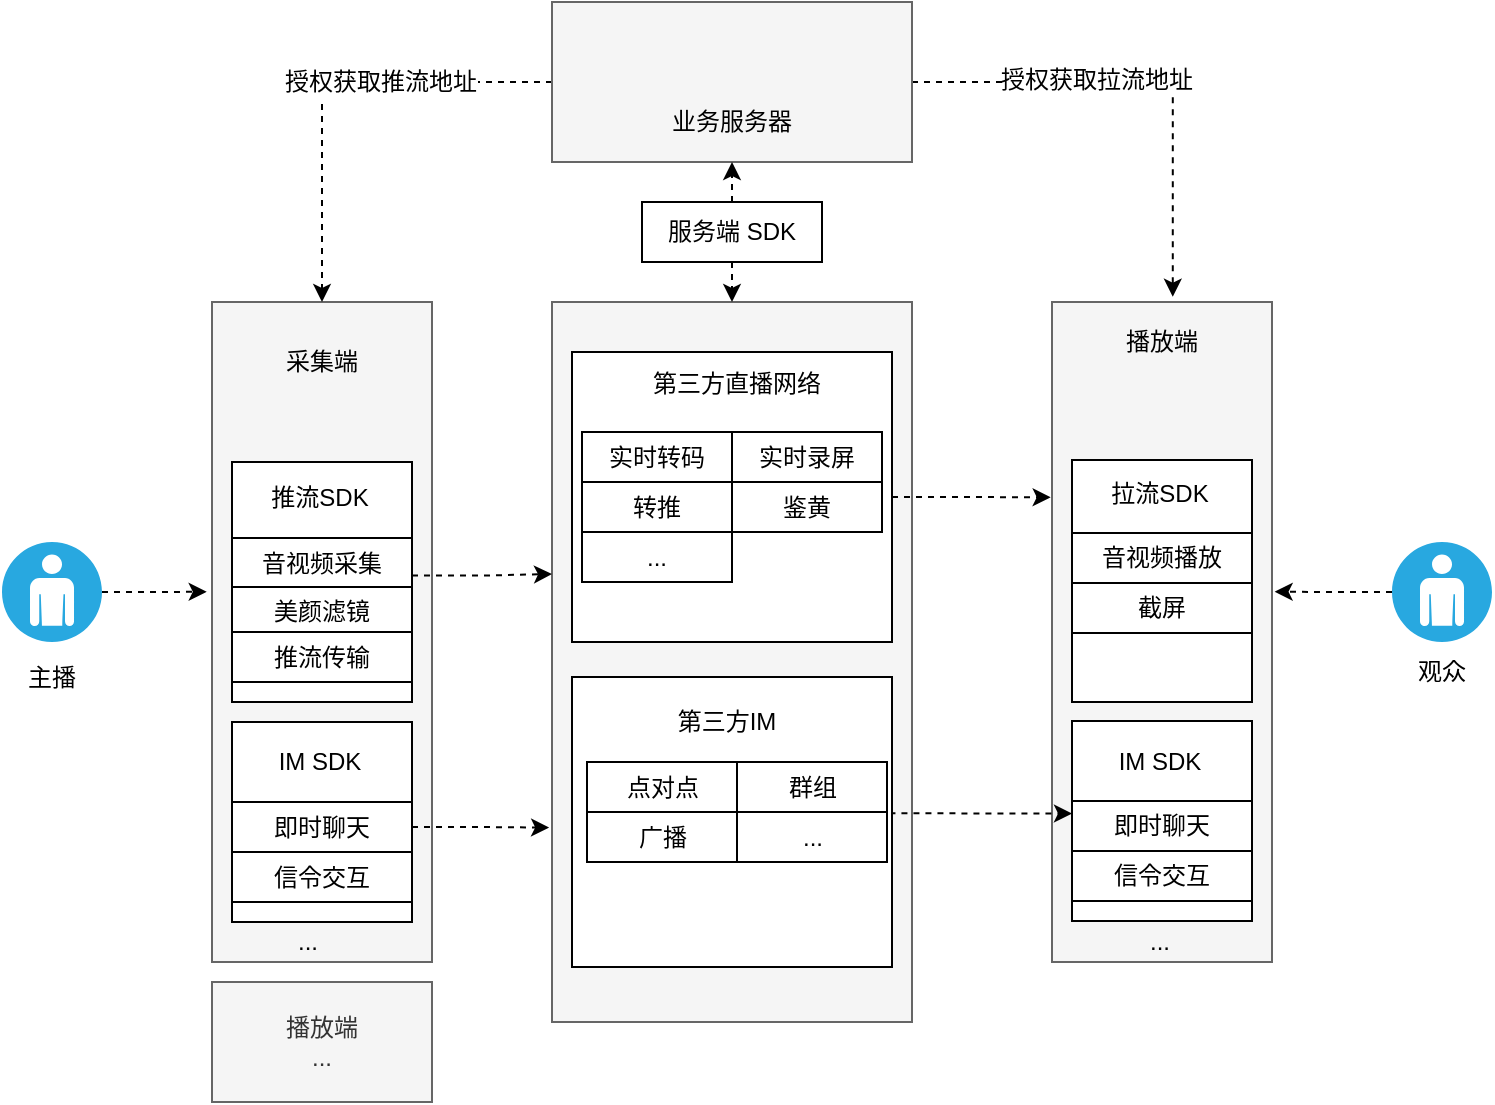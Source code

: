 <mxfile version="10.6.7" type="github"><diagram id="oesQ2IHil6tgki_5QlsM" name="直播"><mxGraphModel dx="932" dy="515" grid="1" gridSize="10" guides="1" tooltips="1" connect="1" arrows="1" fold="1" page="1" pageScale="1" pageWidth="827" pageHeight="1169" background="#ffffff" math="0" shadow="0"><root><mxCell id="0"/><mxCell id="1" parent="0"/><mxCell id="EyD_30xfjQtKq-Nvy-M9-2" value="" style="whiteSpace=wrap;html=1;fillColor=#f5f5f5;strokeColor=#666666;fontColor=#333333;" vertex="1" parent="1"><mxGeometry x="120" y="360" width="110" height="330" as="geometry"/></mxCell><mxCell id="EyD_30xfjQtKq-Nvy-M9-3" value="" style="whiteSpace=wrap;html=1;fillColor=#f5f5f5;strokeColor=#666666;fontColor=#333333;" vertex="1" parent="1"><mxGeometry x="290" y="360" width="180" height="360" as="geometry"/></mxCell><mxCell id="EyD_30xfjQtKq-Nvy-M9-46" style="edgeStyle=orthogonalEdgeStyle;rounded=0;orthogonalLoop=1;jettySize=auto;html=1;exitX=0;exitY=0.5;exitDx=0;exitDy=0;entryX=0.5;entryY=0;entryDx=0;entryDy=0;dashed=1;" edge="1" parent="1" source="EyD_30xfjQtKq-Nvy-M9-4" target="EyD_30xfjQtKq-Nvy-M9-2"><mxGeometry relative="1" as="geometry"/></mxCell><mxCell id="EyD_30xfjQtKq-Nvy-M9-47" value="授权获取推流地址" style="text;html=1;resizable=0;points=[];align=center;verticalAlign=middle;labelBackgroundColor=#ffffff;" vertex="1" connectable="0" parent="EyD_30xfjQtKq-Nvy-M9-46"><mxGeometry x="-0.236" relative="1" as="geometry"><mxPoint as="offset"/></mxGeometry></mxCell><mxCell id="EyD_30xfjQtKq-Nvy-M9-58" style="edgeStyle=orthogonalEdgeStyle;rounded=0;orthogonalLoop=1;jettySize=auto;html=1;exitX=1;exitY=0.5;exitDx=0;exitDy=0;entryX=0.549;entryY=-0.008;entryDx=0;entryDy=0;entryPerimeter=0;dashed=1;" edge="1" parent="1" source="EyD_30xfjQtKq-Nvy-M9-4" target="EyD_30xfjQtKq-Nvy-M9-7"><mxGeometry relative="1" as="geometry"/></mxCell><mxCell id="EyD_30xfjQtKq-Nvy-M9-59" value="授权获取拉流地址" style="text;html=1;resizable=0;points=[];align=center;verticalAlign=middle;labelBackgroundColor=#ffffff;" vertex="1" connectable="0" parent="EyD_30xfjQtKq-Nvy-M9-58"><mxGeometry x="-0.228" y="1" relative="1" as="geometry"><mxPoint as="offset"/></mxGeometry></mxCell><mxCell id="EyD_30xfjQtKq-Nvy-M9-4" value="" style="rounded=0;whiteSpace=wrap;html=1;fillColor=#f5f5f5;strokeColor=#666666;fontColor=#333333;" vertex="1" parent="1"><mxGeometry x="290" y="210" width="180" height="80" as="geometry"/></mxCell><mxCell id="EyD_30xfjQtKq-Nvy-M9-91" style="edgeStyle=orthogonalEdgeStyle;rounded=0;orthogonalLoop=1;jettySize=auto;html=1;exitX=1;exitY=0.5;exitDx=0;exitDy=0;exitPerimeter=0;entryX=-0.024;entryY=0.439;entryDx=0;entryDy=0;entryPerimeter=0;dashed=1;" edge="1" parent="1" source="EyD_30xfjQtKq-Nvy-M9-5" target="EyD_30xfjQtKq-Nvy-M9-2"><mxGeometry relative="1" as="geometry"/></mxCell><mxCell id="EyD_30xfjQtKq-Nvy-M9-5" value="" style="verticalLabelPosition=bottom;html=1;fillColor=#28A8E0;verticalAlign=top;points=[[0.145,0.145,0],[0.856,0.145,0],[0.855,0.855,0],[0.145,0.855,0],[0.5,0,0], [1,0.5,0], [0.5,1,0],[0,0.5,0]];pointerEvents=1;align=center;shape=mxgraph.cisco_safe.capability.user;" vertex="1" parent="1"><mxGeometry x="15" y="480" width="50" height="50" as="geometry"/></mxCell><mxCell id="EyD_30xfjQtKq-Nvy-M9-92" style="edgeStyle=orthogonalEdgeStyle;rounded=0;orthogonalLoop=1;jettySize=auto;html=1;exitX=0;exitY=0.5;exitDx=0;exitDy=0;exitPerimeter=0;entryX=1.012;entryY=0.439;entryDx=0;entryDy=0;entryPerimeter=0;dashed=1;" edge="1" parent="1" source="EyD_30xfjQtKq-Nvy-M9-6" target="EyD_30xfjQtKq-Nvy-M9-7"><mxGeometry relative="1" as="geometry"/></mxCell><mxCell id="EyD_30xfjQtKq-Nvy-M9-6" value="" style="verticalLabelPosition=bottom;html=1;fillColor=#28A8E0;verticalAlign=top;points=[[0.145,0.145,0],[0.856,0.145,0],[0.855,0.855,0],[0.145,0.855,0],[0.5,0,0], [1,0.5,0], [0.5,1,0],[0,0.5,0]];pointerEvents=1;align=center;shape=mxgraph.cisco_safe.capability.user;" vertex="1" parent="1"><mxGeometry x="710" y="480" width="50" height="50" as="geometry"/></mxCell><mxCell id="EyD_30xfjQtKq-Nvy-M9-7" value="" style="whiteSpace=wrap;html=1;fillColor=#f5f5f5;strokeColor=#666666;fontColor=#333333;" vertex="1" parent="1"><mxGeometry x="540" y="360" width="110" height="330" as="geometry"/></mxCell><mxCell id="EyD_30xfjQtKq-Nvy-M9-8" value="播放端&lt;br&gt;..." style="rounded=0;whiteSpace=wrap;html=1;fillColor=#f5f5f5;strokeColor=#666666;fontColor=#333333;" vertex="1" parent="1"><mxGeometry x="120" y="700" width="110" height="60" as="geometry"/></mxCell><mxCell id="EyD_30xfjQtKq-Nvy-M9-9" value="" style="rounded=0;whiteSpace=wrap;html=1;" vertex="1" parent="1"><mxGeometry x="130" y="440" width="90" height="120" as="geometry"/></mxCell><mxCell id="EyD_30xfjQtKq-Nvy-M9-12" value="采集端&lt;br&gt;" style="text;html=1;strokeColor=none;fillColor=none;align=center;verticalAlign=middle;whiteSpace=wrap;rounded=0;" vertex="1" parent="1"><mxGeometry x="155" y="380" width="40" height="20" as="geometry"/></mxCell><mxCell id="EyD_30xfjQtKq-Nvy-M9-14" value="播放端&lt;br&gt;" style="text;html=1;strokeColor=none;fillColor=none;align=center;verticalAlign=middle;whiteSpace=wrap;rounded=0;" vertex="1" parent="1"><mxGeometry x="575" y="370" width="40" height="20" as="geometry"/></mxCell><mxCell id="EyD_30xfjQtKq-Nvy-M9-17" value="" style="shape=image;html=1;verticalAlign=top;verticalLabelPosition=bottom;labelBackgroundColor=#ffffff;imageAspect=0;aspect=fixed;image=https://cdn2.iconfinder.com/data/icons/circle-icons-1/64/videocameraclassic-128.png" vertex="1" parent="1"><mxGeometry x="195" y="402.5" width="25" height="25" as="geometry"/></mxCell><mxCell id="EyD_30xfjQtKq-Nvy-M9-18" value="" style="shape=image;html=1;verticalAlign=top;verticalLabelPosition=bottom;labelBackgroundColor=#ffffff;imageAspect=0;aspect=fixed;image=https://cdn4.iconfinder.com/data/icons/iconsimple-logotypes/512/apple-128.png" vertex="1" parent="1"><mxGeometry x="162.5" y="400" width="25" height="25" as="geometry"/></mxCell><mxCell id="EyD_30xfjQtKq-Nvy-M9-24" value="" style="shape=image;html=1;verticalAlign=top;verticalLabelPosition=bottom;labelBackgroundColor=#ffffff;imageAspect=0;image=https://cdn4.iconfinder.com/data/icons/various-icons-2/128/Android.png;aspect=fixed;" vertex="1" parent="1"><mxGeometry x="130" y="401.5" width="25" height="25" as="geometry"/></mxCell><mxCell id="EyD_30xfjQtKq-Nvy-M9-26" value="推流SDK" style="text;html=1;strokeColor=none;fillColor=none;align=center;verticalAlign=middle;whiteSpace=wrap;rounded=0;" vertex="1" parent="1"><mxGeometry x="148" y="445" width="52" height="25" as="geometry"/></mxCell><mxCell id="EyD_30xfjQtKq-Nvy-M9-27" value="主播" style="text;html=1;strokeColor=none;fillColor=none;align=center;verticalAlign=middle;whiteSpace=wrap;rounded=0;" vertex="1" parent="1"><mxGeometry x="20" y="537.5" width="40" height="20" as="geometry"/></mxCell><mxCell id="EyD_30xfjQtKq-Nvy-M9-28" value="观众" style="text;html=1;strokeColor=none;fillColor=none;align=center;verticalAlign=middle;whiteSpace=wrap;rounded=0;" vertex="1" parent="1"><mxGeometry x="715" y="535" width="40" height="20" as="geometry"/></mxCell><mxCell id="EyD_30xfjQtKq-Nvy-M9-32" value="" style="shape=image;html=1;verticalAlign=top;verticalLabelPosition=bottom;labelBackgroundColor=#ffffff;imageAspect=0;aspect=fixed;image=https://cdn3.iconfinder.com/data/icons/basic-interface/100/database-128.png" vertex="1" parent="1"><mxGeometry x="360" y="220" width="40" height="40" as="geometry"/></mxCell><mxCell id="EyD_30xfjQtKq-Nvy-M9-33" value="业务服务器&lt;br&gt;" style="text;html=1;strokeColor=none;fillColor=none;align=center;verticalAlign=middle;whiteSpace=wrap;rounded=0;" vertex="1" parent="1"><mxGeometry x="345" y="260" width="70" height="20" as="geometry"/></mxCell><mxCell id="EyD_30xfjQtKq-Nvy-M9-67" style="edgeStyle=orthogonalEdgeStyle;rounded=0;orthogonalLoop=1;jettySize=auto;html=1;exitX=1;exitY=0.75;exitDx=0;exitDy=0;dashed=1;" edge="1" parent="1" source="EyD_30xfjQtKq-Nvy-M9-34"><mxGeometry relative="1" as="geometry"><mxPoint x="290" y="496" as="targetPoint"/></mxGeometry></mxCell><mxCell id="EyD_30xfjQtKq-Nvy-M9-34" value="音视频采集" style="rounded=0;whiteSpace=wrap;html=1;glass=0;shadow=0;comic=0;" vertex="1" parent="1"><mxGeometry x="130" y="478" width="90" height="25" as="geometry"/></mxCell><mxCell id="EyD_30xfjQtKq-Nvy-M9-35" value="美颜滤镜" style="rounded=0;whiteSpace=wrap;html=1;glass=0;shadow=0;comic=0;" vertex="1" parent="1"><mxGeometry x="130" y="502.5" width="90" height="25" as="geometry"/></mxCell><mxCell id="EyD_30xfjQtKq-Nvy-M9-36" value="" style="shape=image;html=1;verticalAlign=top;verticalLabelPosition=bottom;labelBackgroundColor=#ffffff;imageAspect=0;aspect=fixed;image=https://cdn4.iconfinder.com/data/icons/iconsimple-logotypes/512/apple-128.png" vertex="1" parent="1"><mxGeometry x="582.5" y="400.5" width="25" height="25" as="geometry"/></mxCell><mxCell id="EyD_30xfjQtKq-Nvy-M9-37" value="" style="shape=image;html=1;verticalAlign=top;verticalLabelPosition=bottom;labelBackgroundColor=#ffffff;imageAspect=0;image=https://cdn4.iconfinder.com/data/icons/various-icons-2/128/Android.png;aspect=fixed;" vertex="1" parent="1"><mxGeometry x="550" y="401.5" width="25" height="25" as="geometry"/></mxCell><mxCell id="EyD_30xfjQtKq-Nvy-M9-38" value="" style="shape=image;html=1;verticalAlign=top;verticalLabelPosition=bottom;labelBackgroundColor=#ffffff;imageAspect=0;aspect=fixed;image=https://cdn0.iconfinder.com/data/icons/social-media-2092/100/social-58-128.png;shadow=0;glass=0;comic=0;" vertex="1" parent="1"><mxGeometry x="615" y="402.5" width="25" height="25" as="geometry"/></mxCell><mxCell id="EyD_30xfjQtKq-Nvy-M9-39" value="推流传输" style="rounded=0;whiteSpace=wrap;html=1;glass=0;shadow=0;comic=0;" vertex="1" parent="1"><mxGeometry x="130" y="525" width="90" height="25" as="geometry"/></mxCell><mxCell id="EyD_30xfjQtKq-Nvy-M9-41" value="..." style="text;html=1;strokeColor=none;fillColor=none;align=center;verticalAlign=middle;whiteSpace=wrap;rounded=0;shadow=0;glass=0;comic=0;" vertex="1" parent="1"><mxGeometry x="148" y="670" width="40" height="20" as="geometry"/></mxCell><mxCell id="EyD_30xfjQtKq-Nvy-M9-55" style="edgeStyle=orthogonalEdgeStyle;rounded=0;orthogonalLoop=1;jettySize=auto;html=1;exitX=0.5;exitY=0;exitDx=0;exitDy=0;entryX=0.5;entryY=1;entryDx=0;entryDy=0;dashed=1;" edge="1" parent="1" source="EyD_30xfjQtKq-Nvy-M9-48" target="EyD_30xfjQtKq-Nvy-M9-4"><mxGeometry relative="1" as="geometry"/></mxCell><mxCell id="EyD_30xfjQtKq-Nvy-M9-56" style="edgeStyle=orthogonalEdgeStyle;rounded=0;orthogonalLoop=1;jettySize=auto;html=1;exitX=0.5;exitY=1;exitDx=0;exitDy=0;entryX=0.5;entryY=0;entryDx=0;entryDy=0;dashed=1;" edge="1" parent="1" source="EyD_30xfjQtKq-Nvy-M9-48" target="EyD_30xfjQtKq-Nvy-M9-3"><mxGeometry relative="1" as="geometry"/></mxCell><mxCell id="EyD_30xfjQtKq-Nvy-M9-48" value="服务端 SDK" style="rounded=0;whiteSpace=wrap;html=1;shadow=0;glass=0;comic=0;" vertex="1" parent="1"><mxGeometry x="335" y="310" width="90" height="30" as="geometry"/></mxCell><mxCell id="EyD_30xfjQtKq-Nvy-M9-50" value="" style="rounded=0;whiteSpace=wrap;html=1;" vertex="1" parent="1"><mxGeometry x="130" y="570" width="90" height="100" as="geometry"/></mxCell><mxCell id="EyD_30xfjQtKq-Nvy-M9-51" value="IM SDK" style="text;html=1;strokeColor=none;fillColor=none;align=center;verticalAlign=middle;whiteSpace=wrap;rounded=0;shadow=0;glass=0;comic=0;" vertex="1" parent="1"><mxGeometry x="148" y="580" width="52" height="20" as="geometry"/></mxCell><mxCell id="EyD_30xfjQtKq-Nvy-M9-68" style="edgeStyle=orthogonalEdgeStyle;rounded=0;orthogonalLoop=1;jettySize=auto;html=1;exitX=1;exitY=0.5;exitDx=0;exitDy=0;entryX=-0.008;entryY=0.73;entryDx=0;entryDy=0;entryPerimeter=0;dashed=1;" edge="1" parent="1" source="EyD_30xfjQtKq-Nvy-M9-53" target="EyD_30xfjQtKq-Nvy-M9-3"><mxGeometry relative="1" as="geometry"/></mxCell><mxCell id="EyD_30xfjQtKq-Nvy-M9-53" value="即时聊天" style="rounded=0;whiteSpace=wrap;html=1;glass=0;shadow=0;comic=0;" vertex="1" parent="1"><mxGeometry x="130" y="610" width="90" height="25" as="geometry"/></mxCell><mxCell id="EyD_30xfjQtKq-Nvy-M9-54" value="信令交互" style="rounded=0;whiteSpace=wrap;html=1;glass=0;shadow=0;comic=0;" vertex="1" parent="1"><mxGeometry x="130" y="635" width="90" height="25" as="geometry"/></mxCell><mxCell id="EyD_30xfjQtKq-Nvy-M9-70" style="edgeStyle=orthogonalEdgeStyle;rounded=0;orthogonalLoop=1;jettySize=auto;html=1;exitX=1;exitY=0.5;exitDx=0;exitDy=0;entryX=-0.006;entryY=0.296;entryDx=0;entryDy=0;entryPerimeter=0;dashed=1;" edge="1" parent="1" source="EyD_30xfjQtKq-Nvy-M9-60" target="EyD_30xfjQtKq-Nvy-M9-7"><mxGeometry relative="1" as="geometry"/></mxCell><mxCell id="EyD_30xfjQtKq-Nvy-M9-60" value="" style="rounded=0;whiteSpace=wrap;html=1;shadow=0;glass=0;comic=0;" vertex="1" parent="1"><mxGeometry x="300" y="385" width="160" height="145" as="geometry"/></mxCell><mxCell id="EyD_30xfjQtKq-Nvy-M9-79" style="edgeStyle=orthogonalEdgeStyle;rounded=0;orthogonalLoop=1;jettySize=auto;html=1;exitX=0.992;exitY=0.47;exitDx=0;exitDy=0;entryX=0;entryY=0.25;entryDx=0;entryDy=0;dashed=1;exitPerimeter=0;" edge="1" parent="1" source="EyD_30xfjQtKq-Nvy-M9-61" target="EyD_30xfjQtKq-Nvy-M9-77"><mxGeometry relative="1" as="geometry"/></mxCell><mxCell id="EyD_30xfjQtKq-Nvy-M9-61" value="" style="rounded=0;whiteSpace=wrap;html=1;shadow=0;glass=0;comic=0;" vertex="1" parent="1"><mxGeometry x="300" y="547.5" width="160" height="145" as="geometry"/></mxCell><mxCell id="EyD_30xfjQtKq-Nvy-M9-63" value="第三方直播网络" style="text;html=1;strokeColor=none;fillColor=none;align=center;verticalAlign=middle;whiteSpace=wrap;rounded=0;shadow=0;glass=0;comic=0;" vertex="1" parent="1"><mxGeometry x="335" y="391" width="95" height="19" as="geometry"/></mxCell><mxCell id="EyD_30xfjQtKq-Nvy-M9-64" value="第三方IM" style="text;html=1;strokeColor=none;fillColor=none;align=center;verticalAlign=middle;whiteSpace=wrap;rounded=0;shadow=0;glass=0;comic=0;" vertex="1" parent="1"><mxGeometry x="330" y="560" width="95" height="19" as="geometry"/></mxCell><mxCell id="EyD_30xfjQtKq-Nvy-M9-75" value="" style="rounded=0;whiteSpace=wrap;html=1;" vertex="1" parent="1"><mxGeometry x="550" y="569.5" width="90" height="100" as="geometry"/></mxCell><mxCell id="EyD_30xfjQtKq-Nvy-M9-76" value="IM SDK" style="text;html=1;strokeColor=none;fillColor=none;align=center;verticalAlign=middle;whiteSpace=wrap;rounded=0;shadow=0;glass=0;comic=0;" vertex="1" parent="1"><mxGeometry x="568" y="579.5" width="52" height="20" as="geometry"/></mxCell><mxCell id="EyD_30xfjQtKq-Nvy-M9-77" value="即时聊天" style="rounded=0;whiteSpace=wrap;html=1;glass=0;shadow=0;comic=0;" vertex="1" parent="1"><mxGeometry x="550" y="609.5" width="90" height="25" as="geometry"/></mxCell><mxCell id="EyD_30xfjQtKq-Nvy-M9-78" value="信令交互" style="rounded=0;whiteSpace=wrap;html=1;glass=0;shadow=0;comic=0;" vertex="1" parent="1"><mxGeometry x="550" y="634.5" width="90" height="25" as="geometry"/></mxCell><mxCell id="EyD_30xfjQtKq-Nvy-M9-85" value="" style="rounded=0;whiteSpace=wrap;html=1;" vertex="1" parent="1"><mxGeometry x="550" y="439" width="90" height="121" as="geometry"/></mxCell><mxCell id="EyD_30xfjQtKq-Nvy-M9-86" value="拉流SDK" style="text;html=1;strokeColor=none;fillColor=none;align=center;verticalAlign=middle;whiteSpace=wrap;rounded=0;" vertex="1" parent="1"><mxGeometry x="568" y="443.5" width="52" height="25" as="geometry"/></mxCell><mxCell id="EyD_30xfjQtKq-Nvy-M9-90" value="..." style="text;html=1;strokeColor=none;fillColor=none;align=center;verticalAlign=middle;whiteSpace=wrap;rounded=0;shadow=0;glass=0;comic=0;" vertex="1" parent="1"><mxGeometry x="574" y="670" width="40" height="20" as="geometry"/></mxCell><mxCell id="EyD_30xfjQtKq-Nvy-M9-93" value="实时转码" style="rounded=0;whiteSpace=wrap;html=1;shadow=0;glass=0;comic=0;" vertex="1" parent="1"><mxGeometry x="305" y="425" width="75" height="25" as="geometry"/></mxCell><mxCell id="EyD_30xfjQtKq-Nvy-M9-94" value="实时录屏" style="rounded=0;whiteSpace=wrap;html=1;shadow=0;glass=0;comic=0;" vertex="1" parent="1"><mxGeometry x="380" y="425" width="75" height="25" as="geometry"/></mxCell><mxCell id="EyD_30xfjQtKq-Nvy-M9-95" value="转推" style="rounded=0;whiteSpace=wrap;html=1;shadow=0;glass=0;comic=0;" vertex="1" parent="1"><mxGeometry x="305" y="450" width="75" height="25" as="geometry"/></mxCell><mxCell id="EyD_30xfjQtKq-Nvy-M9-96" value="鉴黄" style="rounded=0;whiteSpace=wrap;html=1;shadow=0;glass=0;comic=0;" vertex="1" parent="1"><mxGeometry x="380" y="450" width="75" height="25" as="geometry"/></mxCell><mxCell id="EyD_30xfjQtKq-Nvy-M9-97" value="..." style="rounded=0;whiteSpace=wrap;html=1;shadow=0;glass=0;comic=0;" vertex="1" parent="1"><mxGeometry x="305" y="475" width="75" height="25" as="geometry"/></mxCell><mxCell id="EyD_30xfjQtKq-Nvy-M9-98" value="点对点" style="rounded=0;whiteSpace=wrap;html=1;shadow=0;glass=0;comic=0;" vertex="1" parent="1"><mxGeometry x="307.5" y="590" width="75" height="25" as="geometry"/></mxCell><mxCell id="EyD_30xfjQtKq-Nvy-M9-99" value="群组" style="rounded=0;whiteSpace=wrap;html=1;shadow=0;glass=0;comic=0;" vertex="1" parent="1"><mxGeometry x="382.5" y="590" width="75" height="25" as="geometry"/></mxCell><mxCell id="EyD_30xfjQtKq-Nvy-M9-100" value="广播" style="rounded=0;whiteSpace=wrap;html=1;shadow=0;glass=0;comic=0;" vertex="1" parent="1"><mxGeometry x="307.5" y="615" width="75" height="25" as="geometry"/></mxCell><mxCell id="EyD_30xfjQtKq-Nvy-M9-101" value="..." style="rounded=0;whiteSpace=wrap;html=1;shadow=0;glass=0;comic=0;" vertex="1" parent="1"><mxGeometry x="382.5" y="615" width="75" height="25" as="geometry"/></mxCell><mxCell id="EyD_30xfjQtKq-Nvy-M9-102" value="音视频播放" style="rounded=0;whiteSpace=wrap;html=1;glass=0;shadow=0;comic=0;" vertex="1" parent="1"><mxGeometry x="550" y="475.5" width="90" height="25" as="geometry"/></mxCell><mxCell id="EyD_30xfjQtKq-Nvy-M9-103" value="截屏" style="rounded=0;whiteSpace=wrap;html=1;glass=0;shadow=0;comic=0;" vertex="1" parent="1"><mxGeometry x="550" y="500.5" width="90" height="25" as="geometry"/></mxCell></root></mxGraphModel></diagram></mxfile>